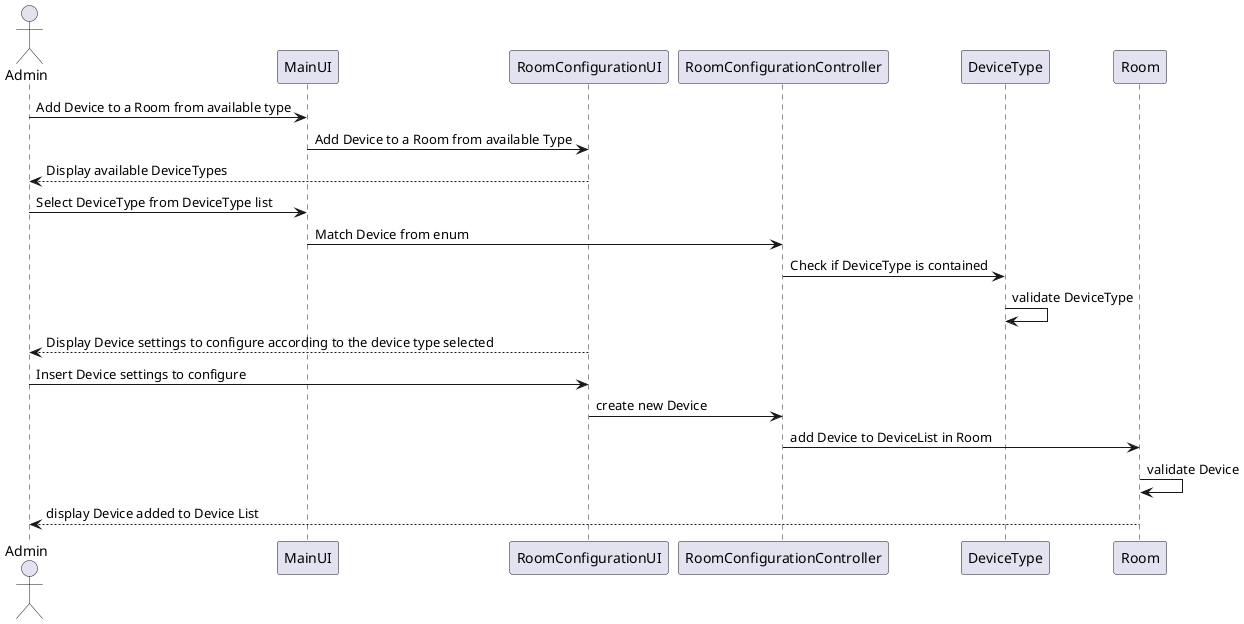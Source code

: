 @startuml
actor Admin
Admin -> MainUI: Add Device to a Room from available type
MainUI -> RoomConfigurationUI: Add Device to a Room from available Type
RoomConfigurationUI --> Admin: Display available DeviceTypes
Admin -> MainUI: Select DeviceType from DeviceType list
MainUI -> RoomConfigurationController: Match Device from enum
RoomConfigurationController -> DeviceType: Check if DeviceType is contained
DeviceType -> DeviceType: validate DeviceType
RoomConfigurationUI --> Admin: Display Device settings to configure according to the device type selected
Admin-> RoomConfigurationUI: Insert Device settings to configure
RoomConfigurationUI -> RoomConfigurationController: create new Device
RoomConfigurationController -> Room: add Device to DeviceList in Room
Room -> Room: validate Device
Room--> Admin: display Device added to Device List



@endumlΩ